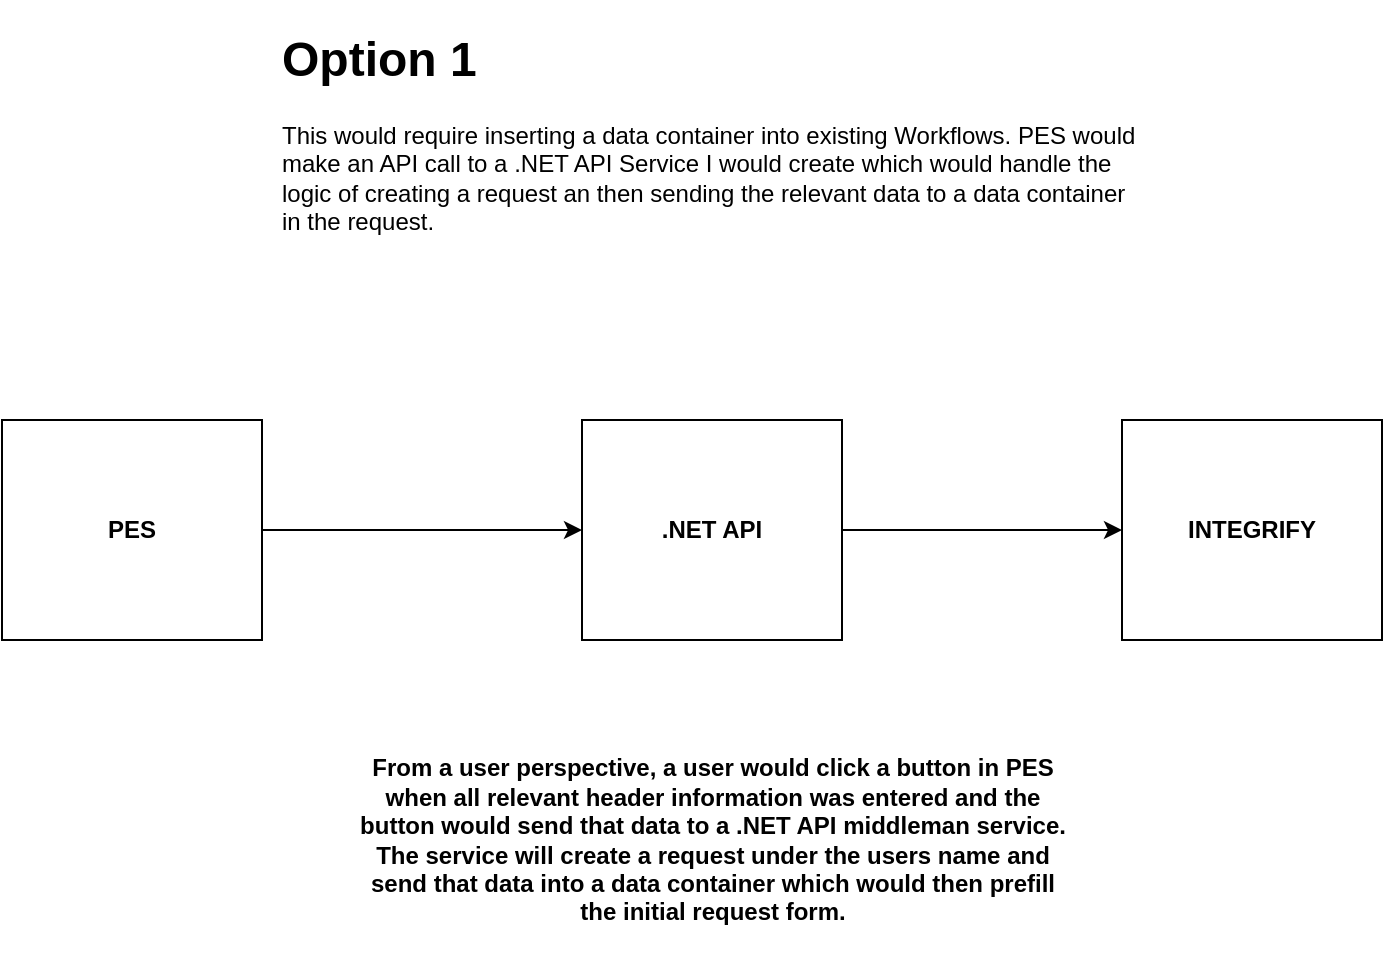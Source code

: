 <mxfile version="21.6.8" type="github" pages="2">
  <diagram name="Page-1" id="Nse5wY_bH8jwk53ShEtP">
    <mxGraphModel dx="1434" dy="796" grid="1" gridSize="10" guides="1" tooltips="1" connect="1" arrows="1" fold="1" page="1" pageScale="1" pageWidth="850" pageHeight="1100" math="0" shadow="0">
      <root>
        <mxCell id="0" />
        <mxCell id="1" parent="0" />
        <mxCell id="orUIHTkBb77fn1glsP2X-1" value="&lt;h1&gt;Option 1&lt;/h1&gt;&lt;p&gt;This would require inserting a data container into existing Workflows. PES would make an API call to a .NET API Service I would create which would handle the logic of creating a request an then sending the relevant data to a data container in the request.&lt;br&gt;&lt;/p&gt;" style="text;html=1;strokeColor=none;fillColor=none;spacing=5;spacingTop=-20;whiteSpace=wrap;overflow=hidden;rounded=0;" vertex="1" parent="1">
          <mxGeometry x="205" y="50" width="440" height="120" as="geometry" />
        </mxCell>
        <mxCell id="orUIHTkBb77fn1glsP2X-7" style="edgeStyle=orthogonalEdgeStyle;rounded=0;orthogonalLoop=1;jettySize=auto;html=1;entryX=0;entryY=0.5;entryDx=0;entryDy=0;" edge="1" parent="1" source="orUIHTkBb77fn1glsP2X-2" target="orUIHTkBb77fn1glsP2X-5">
          <mxGeometry relative="1" as="geometry" />
        </mxCell>
        <mxCell id="orUIHTkBb77fn1glsP2X-2" value="&lt;b&gt;PES&lt;/b&gt;" style="rounded=0;whiteSpace=wrap;html=1;" vertex="1" parent="1">
          <mxGeometry x="70" y="250" width="130" height="110" as="geometry" />
        </mxCell>
        <mxCell id="orUIHTkBb77fn1glsP2X-8" style="edgeStyle=orthogonalEdgeStyle;rounded=0;orthogonalLoop=1;jettySize=auto;html=1;entryX=0;entryY=0.5;entryDx=0;entryDy=0;" edge="1" parent="1" source="orUIHTkBb77fn1glsP2X-5" target="orUIHTkBb77fn1glsP2X-6">
          <mxGeometry relative="1" as="geometry" />
        </mxCell>
        <mxCell id="orUIHTkBb77fn1glsP2X-5" value="&lt;b&gt;.NET API&lt;/b&gt;" style="rounded=0;whiteSpace=wrap;html=1;" vertex="1" parent="1">
          <mxGeometry x="360" y="250" width="130" height="110" as="geometry" />
        </mxCell>
        <mxCell id="orUIHTkBb77fn1glsP2X-6" value="&lt;b&gt;INTEGRIFY&lt;/b&gt;" style="rounded=0;whiteSpace=wrap;html=1;" vertex="1" parent="1">
          <mxGeometry x="630" y="250" width="130" height="110" as="geometry" />
        </mxCell>
        <mxCell id="CpX3hfYl-ch7GkNxg-wZ-1" value="&lt;b&gt;From a user perspective, a user would click a button in PES when all relevant header information was entered and the button would send that data to a .NET API middleman service. The service will create a request under the users name and send that data into a data container which would then prefill the initial request form.&lt;/b&gt;" style="text;html=1;strokeColor=none;fillColor=none;align=center;verticalAlign=middle;whiteSpace=wrap;rounded=0;" vertex="1" parent="1">
          <mxGeometry x="248" y="400" width="355" height="120" as="geometry" />
        </mxCell>
      </root>
    </mxGraphModel>
  </diagram>
  <diagram id="mNtJ9Mgz1n7K-fTunG2Z" name="Page-2">
    <mxGraphModel dx="1434" dy="796" grid="1" gridSize="10" guides="1" tooltips="1" connect="1" arrows="1" fold="1" page="1" pageScale="1" pageWidth="850" pageHeight="1100" math="0" shadow="0">
      <root>
        <mxCell id="0" />
        <mxCell id="1" parent="0" />
        <mxCell id="ML0WAdIs-0PHVN13LBZu-1" value="&lt;h1&gt;Option 2&lt;/h1&gt;&lt;p&gt;This would required PES to send header data into a table, whether Microsoft SQL or a JDE Table that Integrify can then query when making a request to then prefill header information..&lt;/p&gt;" style="text;html=1;strokeColor=none;fillColor=none;spacing=5;spacingTop=-20;whiteSpace=wrap;overflow=hidden;rounded=0;" vertex="1" parent="1">
          <mxGeometry x="245" y="10" width="360" height="120" as="geometry" />
        </mxCell>
        <mxCell id="wcFV6alyVgaQgxSxhN2q-4" style="edgeStyle=orthogonalEdgeStyle;rounded=0;orthogonalLoop=1;jettySize=auto;html=1;entryX=0;entryY=0.5;entryDx=0;entryDy=0;entryPerimeter=0;" edge="1" parent="1" source="wcFV6alyVgaQgxSxhN2q-1" target="wcFV6alyVgaQgxSxhN2q-3">
          <mxGeometry relative="1" as="geometry" />
        </mxCell>
        <mxCell id="wcFV6alyVgaQgxSxhN2q-1" value="&lt;b&gt;PES&lt;/b&gt;" style="whiteSpace=wrap;html=1;aspect=fixed;" vertex="1" parent="1">
          <mxGeometry x="90" y="210" width="120" height="120" as="geometry" />
        </mxCell>
        <mxCell id="wcFV6alyVgaQgxSxhN2q-3" value="&lt;b&gt;SQL/JDE Table&lt;/b&gt;" style="shape=cylinder3;whiteSpace=wrap;html=1;boundedLbl=1;backgroundOutline=1;size=15;" vertex="1" parent="1">
          <mxGeometry x="450" y="310" width="170" height="120" as="geometry" />
        </mxCell>
        <mxCell id="wcFV6alyVgaQgxSxhN2q-6" style="edgeStyle=orthogonalEdgeStyle;rounded=0;orthogonalLoop=1;jettySize=auto;html=1;entryX=0;entryY=0;entryDx=0;entryDy=82.5;entryPerimeter=0;startArrow=classic;startFill=1;" edge="1" parent="1" source="wcFV6alyVgaQgxSxhN2q-5" target="wcFV6alyVgaQgxSxhN2q-3">
          <mxGeometry relative="1" as="geometry" />
        </mxCell>
        <mxCell id="wcFV6alyVgaQgxSxhN2q-5" value="&lt;b&gt;Integrify&lt;/b&gt;" style="whiteSpace=wrap;html=1;aspect=fixed;" vertex="1" parent="1">
          <mxGeometry x="90" y="420" width="120" height="120" as="geometry" />
        </mxCell>
        <mxCell id="wcFV6alyVgaQgxSxhN2q-7" value="Integrify Workflows would need a Data Pull task that would query the DB based on a PK (P/Q Num and/or Reflection Number)" style="text;html=1;strokeColor=none;fillColor=none;align=center;verticalAlign=middle;whiteSpace=wrap;rounded=0;" vertex="1" parent="1">
          <mxGeometry x="220" y="440" width="250" height="130" as="geometry" />
        </mxCell>
        <mxCell id="wcFV6alyVgaQgxSxhN2q-8" value="In PES when a user has finished entering the orders header information they can press a button and we would create functionality to send that information to a Database. API/Orchestration" style="text;html=1;strokeColor=none;fillColor=none;align=center;verticalAlign=middle;whiteSpace=wrap;rounded=0;" vertex="1" parent="1">
          <mxGeometry x="220" y="180" width="190" height="70" as="geometry" />
        </mxCell>
        <mxCell id="7CBCRIDqWgRDaGyfXUm5-1" value="&lt;b&gt;From a users perspective, once header information is entered in PES they would click a button and that header information is stored in a table. Then when they create a request in Integrify they can enter in the P/Q number and/or Reflection number and it will query the table and pull/prefill header information into the request/form. After the user clicks the button they should only have to go to view my requests and see the new request there.&lt;/b&gt;" style="text;html=1;strokeColor=none;fillColor=none;align=center;verticalAlign=middle;whiteSpace=wrap;rounded=0;" vertex="1" parent="1">
          <mxGeometry x="263" y="610" width="325" height="100" as="geometry" />
        </mxCell>
      </root>
    </mxGraphModel>
  </diagram>
</mxfile>
